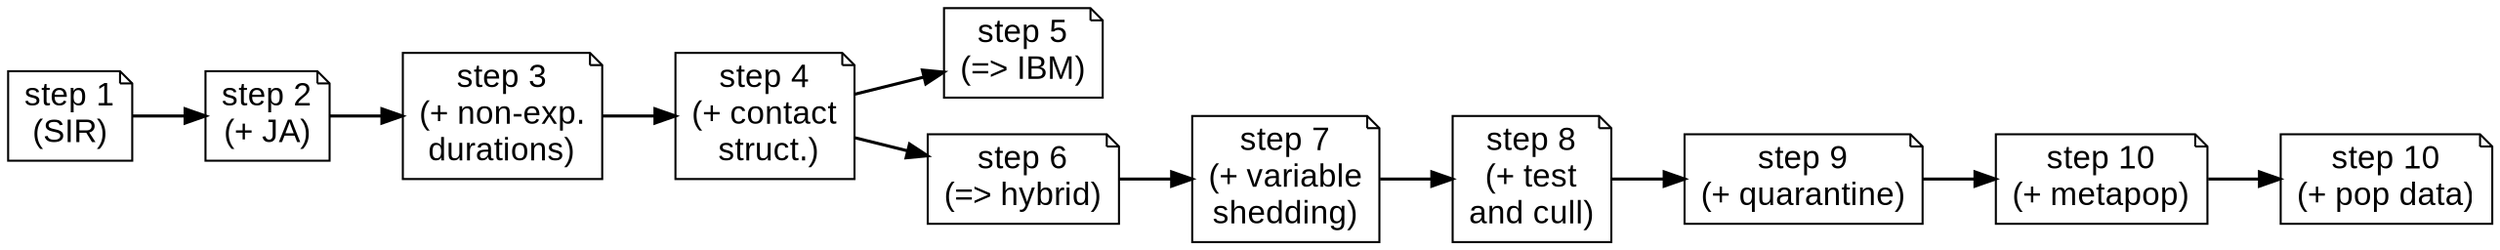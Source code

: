 digraph {
          charset="utf-8"
          rankdir=LR;

          node[fontsize=16, fontname="Arial", shape="note", style=""];
          edge[minlen=1, penwidth=1.5];

	  s1 [label="step 1\n(SIR)"];
	  s2 [label="step 2\n(+ JA)"] ;
	  s3 [label="step 3\n(+ non-exp.\ndurations)"] ;
	  s4 [label="step 4\n(+ contact\n struct.)"] ;

	  subgraph {
		  rank = same ;
		  s5 [label="step 5\n(=> IBM)"] ;
		  s6 [label="step 6\n(=> hybrid)"] ;
	  }

	  s7 [label="step 7\n(+ variable\nshedding)"] ;
	  s8 [label="step 8\n(+ test\nand cull)"] ;
	  s9 [label="step 9\n(+ quarantine)"] ;
	  s10 [label="step 10\n(+ metapop)"] ;
	  s11 [label="step 10\n(+ pop data)"] ;
	  // subgraph {
	  // 	  rank = same ;
	  // }

          s1 -> s2 -> s3 -> s4 -> s5 ;
	  s4 -> s6 -> s7 -> s8 -> s9 -> s10 -> s11 ;

}
